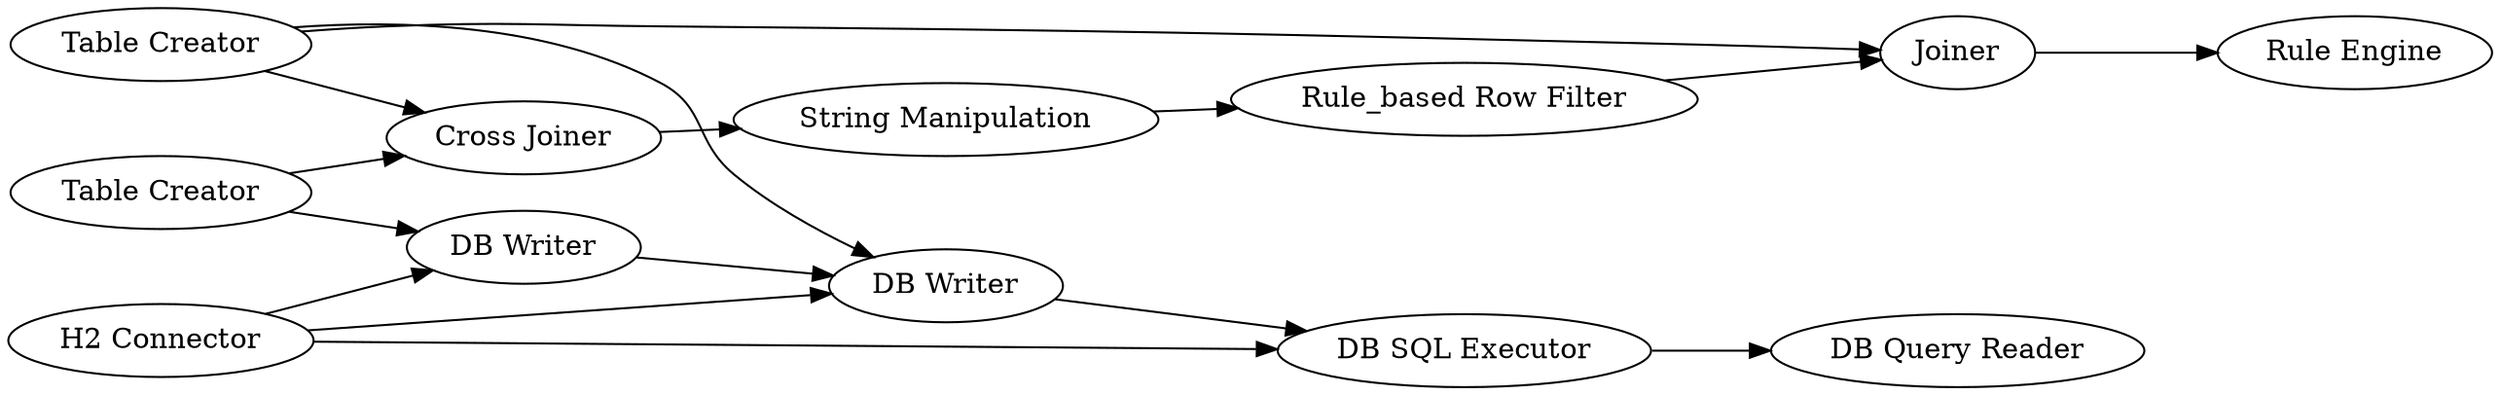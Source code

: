 digraph {
	1 [label="Table Creator"]
	2 [label="Table Creator"]
	3 [label="Cross Joiner"]
	4 [label="String Manipulation"]
	5 [label="Rule_based Row Filter"]
	6 [label=Joiner]
	7 [label="Rule Engine"]
	8 [label="H2 Connector"]
	9 [label="DB Writer"]
	10 [label="DB Writer"]
	11 [label="DB SQL Executor"]
	12 [label="DB Query Reader"]
	1 -> 3
	1 -> 6
	1 -> 9
	2 -> 3
	2 -> 10
	3 -> 4
	4 -> 5
	5 -> 6
	6 -> 7
	8 -> 9
	8 -> 10
	8 -> 11
	9 -> 11
	10 -> 9
	11 -> 12
	rankdir=LR
}
